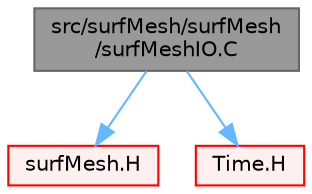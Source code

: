 digraph "src/surfMesh/surfMesh/surfMeshIO.C"
{
 // LATEX_PDF_SIZE
  bgcolor="transparent";
  edge [fontname=Helvetica,fontsize=10,labelfontname=Helvetica,labelfontsize=10];
  node [fontname=Helvetica,fontsize=10,shape=box,height=0.2,width=0.4];
  Node1 [id="Node000001",label="src/surfMesh/surfMesh\l/surfMeshIO.C",height=0.2,width=0.4,color="gray40", fillcolor="grey60", style="filled", fontcolor="black",tooltip=" "];
  Node1 -> Node2 [id="edge1_Node000001_Node000002",color="steelblue1",style="solid",tooltip=" "];
  Node2 [id="Node000002",label="surfMesh.H",height=0.2,width=0.4,color="red", fillcolor="#FFF0F0", style="filled",URL="$surfMesh_8H.html",tooltip=" "];
  Node1 -> Node261 [id="edge2_Node000001_Node000261",color="steelblue1",style="solid",tooltip=" "];
  Node261 [id="Node000261",label="Time.H",height=0.2,width=0.4,color="red", fillcolor="#FFF0F0", style="filled",URL="$Time_8H.html",tooltip=" "];
}
